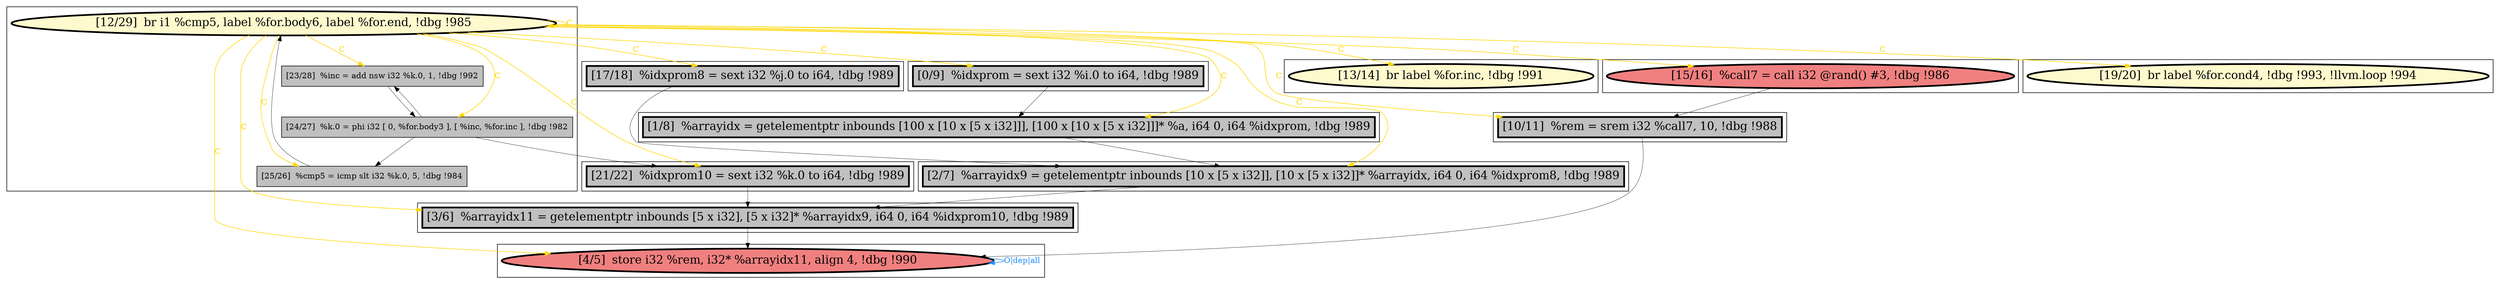 
digraph G {



node238->node238 [style=solid,color=dodgerblue,label="O|dep|all",penwidth=1.0,fontcolor=dodgerblue ]
node245->node245 [style=solid,color=gold,label="C",penwidth=1.0,fontcolor=gold ]
node247->node251 [style=solid,color=black,label="",penwidth=0.5,fontcolor=black ]
node242->node239 [style=solid,color=black,label="",penwidth=0.5,fontcolor=black ]
node245->node240 [style=solid,color=gold,label="C",penwidth=1.0,fontcolor=gold ]
node245->node241 [style=solid,color=gold,label="C",penwidth=1.0,fontcolor=gold ]
node249->node251 [style=solid,color=black,label="",penwidth=0.5,fontcolor=black ]
node245->node252 [style=solid,color=gold,label="C",penwidth=1.0,fontcolor=gold ]
node251->node239 [style=solid,color=black,label="",penwidth=0.5,fontcolor=black ]
node240->node247 [style=solid,color=black,label="",penwidth=0.5,fontcolor=black ]
node250->node241 [style=solid,color=black,label="",penwidth=0.5,fontcolor=black ]
node239->node238 [style=solid,color=black,label="",penwidth=0.5,fontcolor=black ]
node245->node242 [style=solid,color=gold,label="C",penwidth=1.0,fontcolor=gold ]
node241->node238 [style=solid,color=black,label="",penwidth=0.5,fontcolor=black ]
node245->node239 [style=solid,color=gold,label="C",penwidth=1.0,fontcolor=gold ]
node245->node248 [style=solid,color=gold,label="C",penwidth=1.0,fontcolor=gold ]
node245->node249 [style=solid,color=gold,label="C",penwidth=1.0,fontcolor=gold ]
node245->node238 [style=solid,color=gold,label="C",penwidth=1.0,fontcolor=gold ]
node245->node243 [style=solid,color=gold,label="C",penwidth=1.0,fontcolor=gold ]
node246->node245 [style=solid,color=black,label="",penwidth=0.5,fontcolor=black ]
node245->node250 [style=solid,color=gold,label="C",penwidth=1.0,fontcolor=gold ]
node245->node246 [style=solid,color=gold,label="C",penwidth=1.0,fontcolor=gold ]
node244->node243 [style=solid,color=black,label="",penwidth=0.5,fontcolor=black ]
node244->node246 [style=solid,color=black,label="",penwidth=0.5,fontcolor=black ]
node245->node247 [style=solid,color=gold,label="C",penwidth=1.0,fontcolor=gold ]
node243->node244 [style=solid,color=black,label="",penwidth=0.5,fontcolor=black ]
node244->node242 [style=solid,color=black,label="",penwidth=0.5,fontcolor=black ]
node245->node251 [style=solid,color=gold,label="C",penwidth=1.0,fontcolor=gold ]
node245->node244 [style=solid,color=gold,label="C",penwidth=1.0,fontcolor=gold ]


subgraph cluster11 {


node252 [penwidth=3.0,fontsize=20,fillcolor=lemonchiffon,label="[13/14]  br label %for.inc, !dbg !991",shape=ellipse,style=filled ]



}

subgraph cluster10 {


node251 [penwidth=3.0,fontsize=20,fillcolor=grey,label="[2/7]  %arrayidx9 = getelementptr inbounds [10 x [5 x i32]], [10 x [5 x i32]]* %arrayidx, i64 0, i64 %idxprom8, !dbg !989",shape=rectangle,style=filled ]



}

subgraph cluster9 {


node250 [penwidth=3.0,fontsize=20,fillcolor=lightcoral,label="[15/16]  %call7 = call i32 @rand() #3, !dbg !986",shape=ellipse,style=filled ]



}

subgraph cluster8 {


node249 [penwidth=3.0,fontsize=20,fillcolor=grey,label="[17/18]  %idxprom8 = sext i32 %j.0 to i64, !dbg !989",shape=rectangle,style=filled ]



}

subgraph cluster7 {


node248 [penwidth=3.0,fontsize=20,fillcolor=lemonchiffon,label="[19/20]  br label %for.cond4, !dbg !993, !llvm.loop !994",shape=ellipse,style=filled ]



}

subgraph cluster6 {


node247 [penwidth=3.0,fontsize=20,fillcolor=grey,label="[1/8]  %arrayidx = getelementptr inbounds [100 x [10 x [5 x i32]]], [100 x [10 x [5 x i32]]]* %a, i64 0, i64 %idxprom, !dbg !989",shape=rectangle,style=filled ]



}

subgraph cluster0 {


node238 [penwidth=3.0,fontsize=20,fillcolor=lightcoral,label="[4/5]  store i32 %rem, i32* %arrayidx11, align 4, !dbg !990",shape=ellipse,style=filled ]



}

subgraph cluster5 {


node246 [fillcolor=grey,label="[25/26]  %cmp5 = icmp slt i32 %k.0, 5, !dbg !984",shape=rectangle,style=filled ]
node245 [penwidth=3.0,fontsize=20,fillcolor=lemonchiffon,label="[12/29]  br i1 %cmp5, label %for.body6, label %for.end, !dbg !985",shape=ellipse,style=filled ]
node243 [fillcolor=grey,label="[23/28]  %inc = add nsw i32 %k.0, 1, !dbg !992",shape=rectangle,style=filled ]
node244 [fillcolor=grey,label="[24/27]  %k.0 = phi i32 [ 0, %for.body3 ], [ %inc, %for.inc ], !dbg !982",shape=rectangle,style=filled ]



}

subgraph cluster1 {


node239 [penwidth=3.0,fontsize=20,fillcolor=grey,label="[3/6]  %arrayidx11 = getelementptr inbounds [5 x i32], [5 x i32]* %arrayidx9, i64 0, i64 %idxprom10, !dbg !989",shape=rectangle,style=filled ]



}

subgraph cluster2 {


node240 [penwidth=3.0,fontsize=20,fillcolor=grey,label="[0/9]  %idxprom = sext i32 %i.0 to i64, !dbg !989",shape=rectangle,style=filled ]



}

subgraph cluster3 {


node241 [penwidth=3.0,fontsize=20,fillcolor=grey,label="[10/11]  %rem = srem i32 %call7, 10, !dbg !988",shape=rectangle,style=filled ]



}

subgraph cluster4 {


node242 [penwidth=3.0,fontsize=20,fillcolor=grey,label="[21/22]  %idxprom10 = sext i32 %k.0 to i64, !dbg !989",shape=rectangle,style=filled ]



}

}
